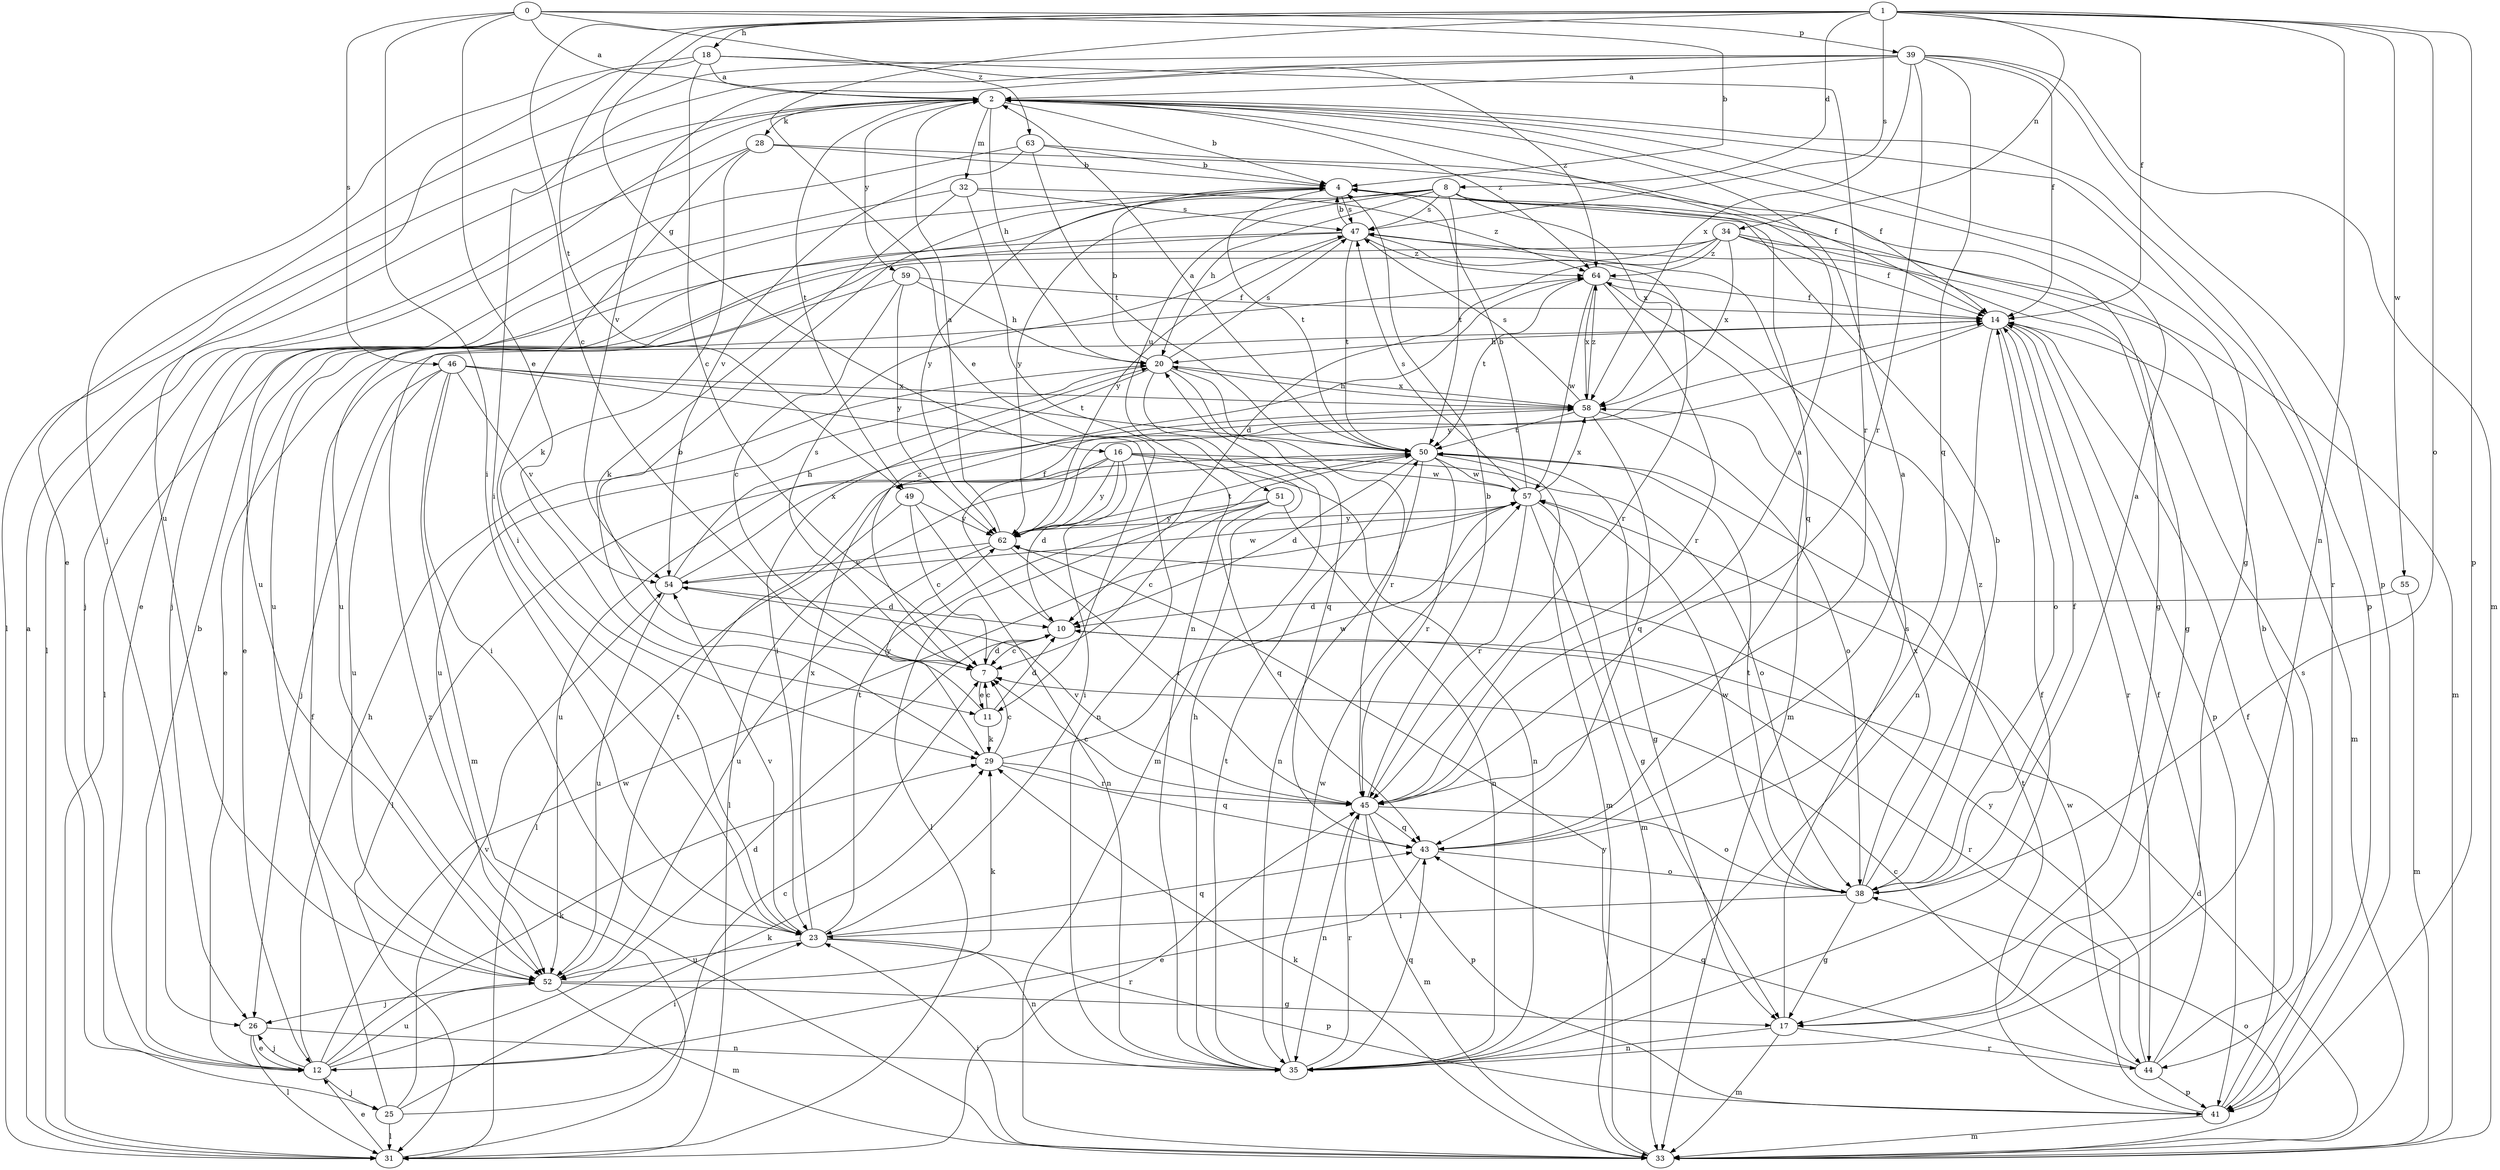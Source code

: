 strict digraph  {
0;
1;
2;
4;
7;
8;
10;
11;
12;
14;
16;
17;
18;
20;
23;
25;
26;
28;
29;
31;
32;
33;
34;
35;
38;
39;
41;
43;
44;
45;
46;
47;
49;
50;
51;
52;
54;
55;
57;
58;
59;
62;
63;
64;
0 -> 2  [label=a];
0 -> 4  [label=b];
0 -> 11  [label=e];
0 -> 23  [label=i];
0 -> 39  [label=p];
0 -> 46  [label=s];
0 -> 63  [label=z];
1 -> 7  [label=c];
1 -> 8  [label=d];
1 -> 11  [label=e];
1 -> 14  [label=f];
1 -> 16  [label=g];
1 -> 18  [label=h];
1 -> 34  [label=n];
1 -> 35  [label=n];
1 -> 38  [label=o];
1 -> 41  [label=p];
1 -> 47  [label=s];
1 -> 49  [label=t];
1 -> 55  [label=w];
2 -> 4  [label=b];
2 -> 17  [label=g];
2 -> 20  [label=h];
2 -> 25  [label=j];
2 -> 28  [label=k];
2 -> 31  [label=l];
2 -> 32  [label=m];
2 -> 41  [label=p];
2 -> 44  [label=r];
2 -> 49  [label=t];
2 -> 59  [label=y];
2 -> 64  [label=z];
4 -> 47  [label=s];
4 -> 50  [label=t];
4 -> 62  [label=y];
7 -> 10  [label=d];
7 -> 11  [label=e];
7 -> 47  [label=s];
7 -> 64  [label=z];
8 -> 17  [label=g];
8 -> 20  [label=h];
8 -> 43  [label=q];
8 -> 47  [label=s];
8 -> 50  [label=t];
8 -> 51  [label=u];
8 -> 52  [label=u];
8 -> 58  [label=x];
8 -> 62  [label=y];
10 -> 7  [label=c];
10 -> 14  [label=f];
10 -> 44  [label=r];
11 -> 4  [label=b];
11 -> 7  [label=c];
11 -> 10  [label=d];
11 -> 29  [label=k];
12 -> 4  [label=b];
12 -> 10  [label=d];
12 -> 20  [label=h];
12 -> 23  [label=i];
12 -> 25  [label=j];
12 -> 26  [label=j];
12 -> 29  [label=k];
12 -> 52  [label=u];
12 -> 57  [label=w];
14 -> 20  [label=h];
14 -> 33  [label=m];
14 -> 35  [label=n];
14 -> 38  [label=o];
14 -> 41  [label=p];
14 -> 44  [label=r];
14 -> 62  [label=y];
16 -> 10  [label=d];
16 -> 23  [label=i];
16 -> 31  [label=l];
16 -> 35  [label=n];
16 -> 38  [label=o];
16 -> 52  [label=u];
16 -> 57  [label=w];
16 -> 62  [label=y];
17 -> 33  [label=m];
17 -> 35  [label=n];
17 -> 44  [label=r];
17 -> 47  [label=s];
18 -> 2  [label=a];
18 -> 7  [label=c];
18 -> 26  [label=j];
18 -> 45  [label=r];
18 -> 52  [label=u];
18 -> 64  [label=z];
20 -> 4  [label=b];
20 -> 23  [label=i];
20 -> 33  [label=m];
20 -> 43  [label=q];
20 -> 45  [label=r];
20 -> 47  [label=s];
20 -> 52  [label=u];
20 -> 58  [label=x];
23 -> 35  [label=n];
23 -> 41  [label=p];
23 -> 43  [label=q];
23 -> 50  [label=t];
23 -> 52  [label=u];
23 -> 54  [label=v];
23 -> 58  [label=x];
25 -> 7  [label=c];
25 -> 14  [label=f];
25 -> 29  [label=k];
25 -> 31  [label=l];
25 -> 54  [label=v];
26 -> 12  [label=e];
26 -> 31  [label=l];
26 -> 35  [label=n];
28 -> 4  [label=b];
28 -> 14  [label=f];
28 -> 23  [label=i];
28 -> 29  [label=k];
28 -> 31  [label=l];
29 -> 7  [label=c];
29 -> 43  [label=q];
29 -> 45  [label=r];
29 -> 57  [label=w];
29 -> 62  [label=y];
31 -> 2  [label=a];
31 -> 12  [label=e];
31 -> 45  [label=r];
31 -> 64  [label=z];
32 -> 26  [label=j];
32 -> 29  [label=k];
32 -> 35  [label=n];
32 -> 47  [label=s];
32 -> 64  [label=z];
33 -> 10  [label=d];
33 -> 23  [label=i];
33 -> 29  [label=k];
33 -> 38  [label=o];
33 -> 62  [label=y];
34 -> 10  [label=d];
34 -> 12  [label=e];
34 -> 14  [label=f];
34 -> 17  [label=g];
34 -> 33  [label=m];
34 -> 52  [label=u];
34 -> 58  [label=x];
34 -> 64  [label=z];
35 -> 14  [label=f];
35 -> 20  [label=h];
35 -> 43  [label=q];
35 -> 45  [label=r];
35 -> 50  [label=t];
35 -> 57  [label=w];
38 -> 2  [label=a];
38 -> 4  [label=b];
38 -> 14  [label=f];
38 -> 17  [label=g];
38 -> 23  [label=i];
38 -> 50  [label=t];
38 -> 57  [label=w];
38 -> 58  [label=x];
38 -> 64  [label=z];
39 -> 2  [label=a];
39 -> 12  [label=e];
39 -> 14  [label=f];
39 -> 23  [label=i];
39 -> 33  [label=m];
39 -> 41  [label=p];
39 -> 43  [label=q];
39 -> 45  [label=r];
39 -> 54  [label=v];
39 -> 58  [label=x];
41 -> 14  [label=f];
41 -> 33  [label=m];
41 -> 47  [label=s];
41 -> 50  [label=t];
41 -> 57  [label=w];
43 -> 2  [label=a];
43 -> 12  [label=e];
43 -> 38  [label=o];
44 -> 4  [label=b];
44 -> 7  [label=c];
44 -> 14  [label=f];
44 -> 41  [label=p];
44 -> 43  [label=q];
44 -> 62  [label=y];
45 -> 2  [label=a];
45 -> 4  [label=b];
45 -> 7  [label=c];
45 -> 33  [label=m];
45 -> 35  [label=n];
45 -> 38  [label=o];
45 -> 41  [label=p];
45 -> 43  [label=q];
45 -> 54  [label=v];
46 -> 23  [label=i];
46 -> 26  [label=j];
46 -> 33  [label=m];
46 -> 35  [label=n];
46 -> 50  [label=t];
46 -> 52  [label=u];
46 -> 54  [label=v];
46 -> 58  [label=x];
47 -> 4  [label=b];
47 -> 31  [label=l];
47 -> 45  [label=r];
47 -> 50  [label=t];
47 -> 52  [label=u];
47 -> 62  [label=y];
47 -> 64  [label=z];
49 -> 7  [label=c];
49 -> 31  [label=l];
49 -> 35  [label=n];
49 -> 62  [label=y];
50 -> 2  [label=a];
50 -> 10  [label=d];
50 -> 17  [label=g];
50 -> 31  [label=l];
50 -> 33  [label=m];
50 -> 35  [label=n];
50 -> 45  [label=r];
50 -> 57  [label=w];
51 -> 7  [label=c];
51 -> 31  [label=l];
51 -> 35  [label=n];
51 -> 43  [label=q];
51 -> 62  [label=y];
52 -> 17  [label=g];
52 -> 26  [label=j];
52 -> 29  [label=k];
52 -> 33  [label=m];
52 -> 50  [label=t];
54 -> 10  [label=d];
54 -> 20  [label=h];
54 -> 52  [label=u];
54 -> 57  [label=w];
54 -> 58  [label=x];
55 -> 10  [label=d];
55 -> 33  [label=m];
57 -> 4  [label=b];
57 -> 17  [label=g];
57 -> 33  [label=m];
57 -> 45  [label=r];
57 -> 47  [label=s];
57 -> 58  [label=x];
57 -> 62  [label=y];
58 -> 20  [label=h];
58 -> 38  [label=o];
58 -> 43  [label=q];
58 -> 47  [label=s];
58 -> 50  [label=t];
58 -> 64  [label=z];
59 -> 7  [label=c];
59 -> 12  [label=e];
59 -> 14  [label=f];
59 -> 20  [label=h];
59 -> 62  [label=y];
62 -> 2  [label=a];
62 -> 45  [label=r];
62 -> 50  [label=t];
62 -> 52  [label=u];
62 -> 54  [label=v];
63 -> 4  [label=b];
63 -> 12  [label=e];
63 -> 14  [label=f];
63 -> 50  [label=t];
63 -> 54  [label=v];
64 -> 14  [label=f];
64 -> 33  [label=m];
64 -> 45  [label=r];
64 -> 50  [label=t];
64 -> 57  [label=w];
64 -> 58  [label=x];
}
